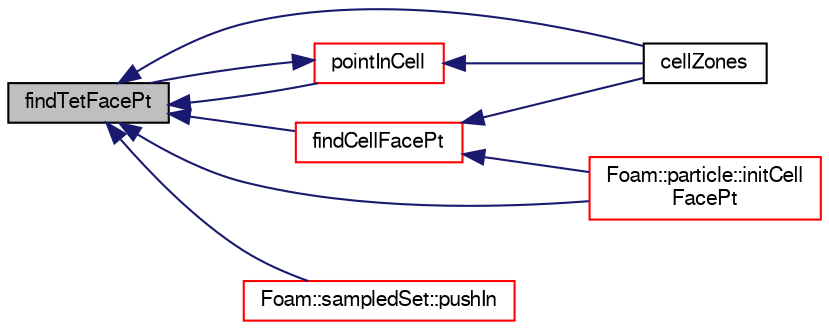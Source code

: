 digraph "findTetFacePt"
{
  bgcolor="transparent";
  edge [fontname="FreeSans",fontsize="10",labelfontname="FreeSans",labelfontsize="10"];
  node [fontname="FreeSans",fontsize="10",shape=record];
  rankdir="LR";
  Node29904 [label="findTetFacePt",height=0.2,width=0.4,color="black", fillcolor="grey75", style="filled", fontcolor="black"];
  Node29904 -> Node29905 [dir="back",color="midnightblue",fontsize="10",style="solid",fontname="FreeSans"];
  Node29905 [label="cellZones",height=0.2,width=0.4,color="black",URL="$a27410.html#a981f3e92ff079e144ef55a4fcb32dfd2",tooltip="Return non-const access to the cellZones. "];
  Node29904 -> Node29906 [dir="back",color="midnightblue",fontsize="10",style="solid",fontname="FreeSans"];
  Node29906 [label="findCellFacePt",height=0.2,width=0.4,color="red",URL="$a27410.html#a06fd56b79259f18d15c88a850ad56a03",tooltip="Find the cell, tetFaceI and tetPtI for the given position. "];
  Node29906 -> Node29905 [dir="back",color="midnightblue",fontsize="10",style="solid",fontname="FreeSans"];
  Node29906 -> Node29908 [dir="back",color="midnightblue",fontsize="10",style="solid",fontname="FreeSans"];
  Node29908 [label="Foam::particle::initCell\lFacePt",height=0.2,width=0.4,color="red",URL="$a23586.html#aa756fad8be2d54822084afae771a1170",tooltip="Check the stored cell value (setting if necessary) and. "];
  Node29904 -> Node29908 [dir="back",color="midnightblue",fontsize="10",style="solid",fontname="FreeSans"];
  Node29904 -> Node29912 [dir="back",color="midnightblue",fontsize="10",style="solid",fontname="FreeSans"];
  Node29912 [label="pointInCell",height=0.2,width=0.4,color="red",URL="$a27410.html#a0867f30df00643909280245ea9f26310",tooltip="Is the point in the cell. "];
  Node29912 -> Node29904 [dir="back",color="midnightblue",fontsize="10",style="solid",fontname="FreeSans"];
  Node29912 -> Node29905 [dir="back",color="midnightblue",fontsize="10",style="solid",fontname="FreeSans"];
  Node29904 -> Node29929 [dir="back",color="midnightblue",fontsize="10",style="solid",fontname="FreeSans"];
  Node29929 [label="Foam::sampledSet::pushIn",height=0.2,width=0.4,color="red",URL="$a29314.html#ac80a479d77127e652bb467f195367fa5",tooltip="Moves sample in direction of -n to it is &#39;inside&#39; of faceI. "];
}
